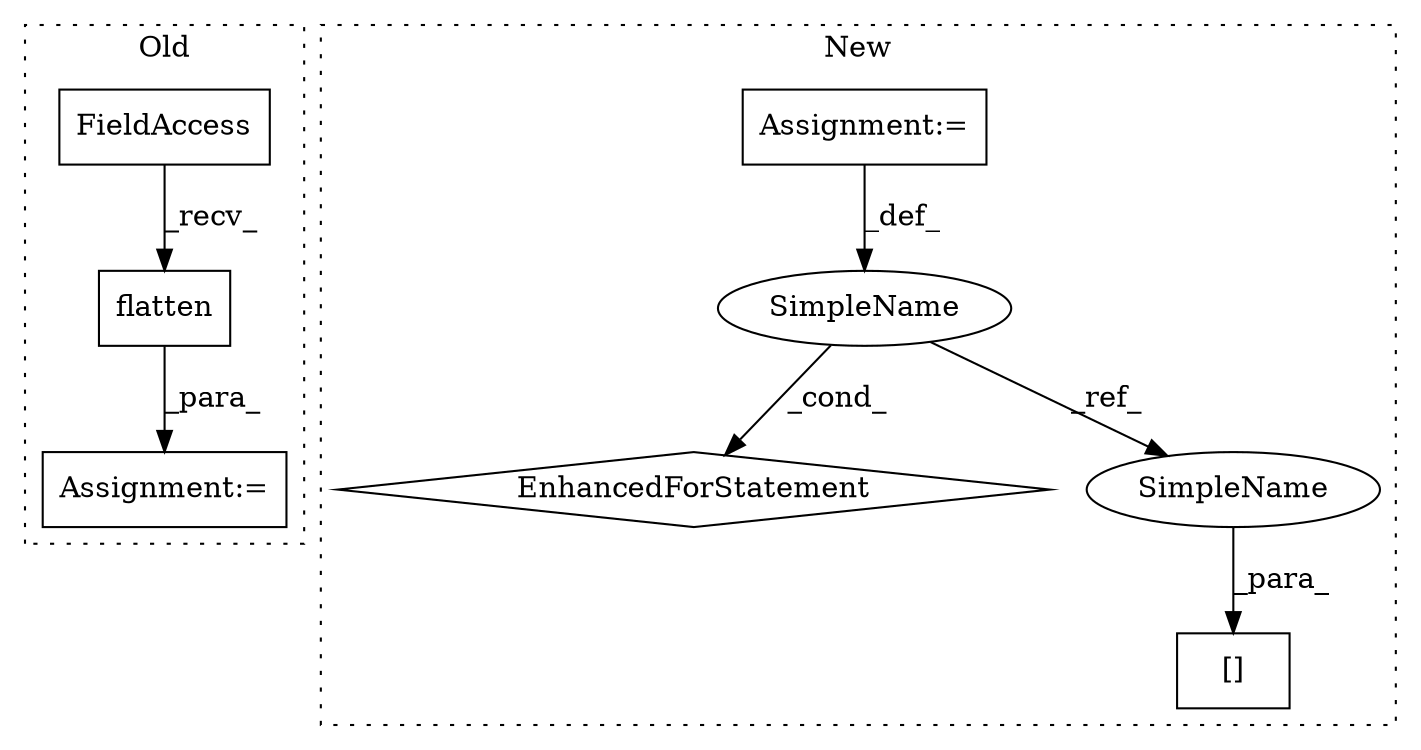 digraph G {
subgraph cluster0 {
1 [label="flatten" a="32" s="3000,3010" l="8,1" shape="box"];
4 [label="Assignment:=" a="7" s="2963" l="2" shape="box"];
7 [label="FieldAccess" a="22" s="2990" l="9" shape="box"];
label = "Old";
style="dotted";
}
subgraph cluster1 {
2 [label="EnhancedForStatement" a="70" s="2967,3050" l="61,2" shape="diamond"];
3 [label="Assignment:=" a="7" s="2967,3050" l="61,2" shape="box"];
5 [label="[]" a="2" s="3118,3122" l="3,1" shape="box"];
6 [label="SimpleName" a="42" s="3032" l="1" shape="ellipse"];
8 [label="SimpleName" a="42" s="3121" l="1" shape="ellipse"];
label = "New";
style="dotted";
}
1 -> 4 [label="_para_"];
3 -> 6 [label="_def_"];
6 -> 2 [label="_cond_"];
6 -> 8 [label="_ref_"];
7 -> 1 [label="_recv_"];
8 -> 5 [label="_para_"];
}